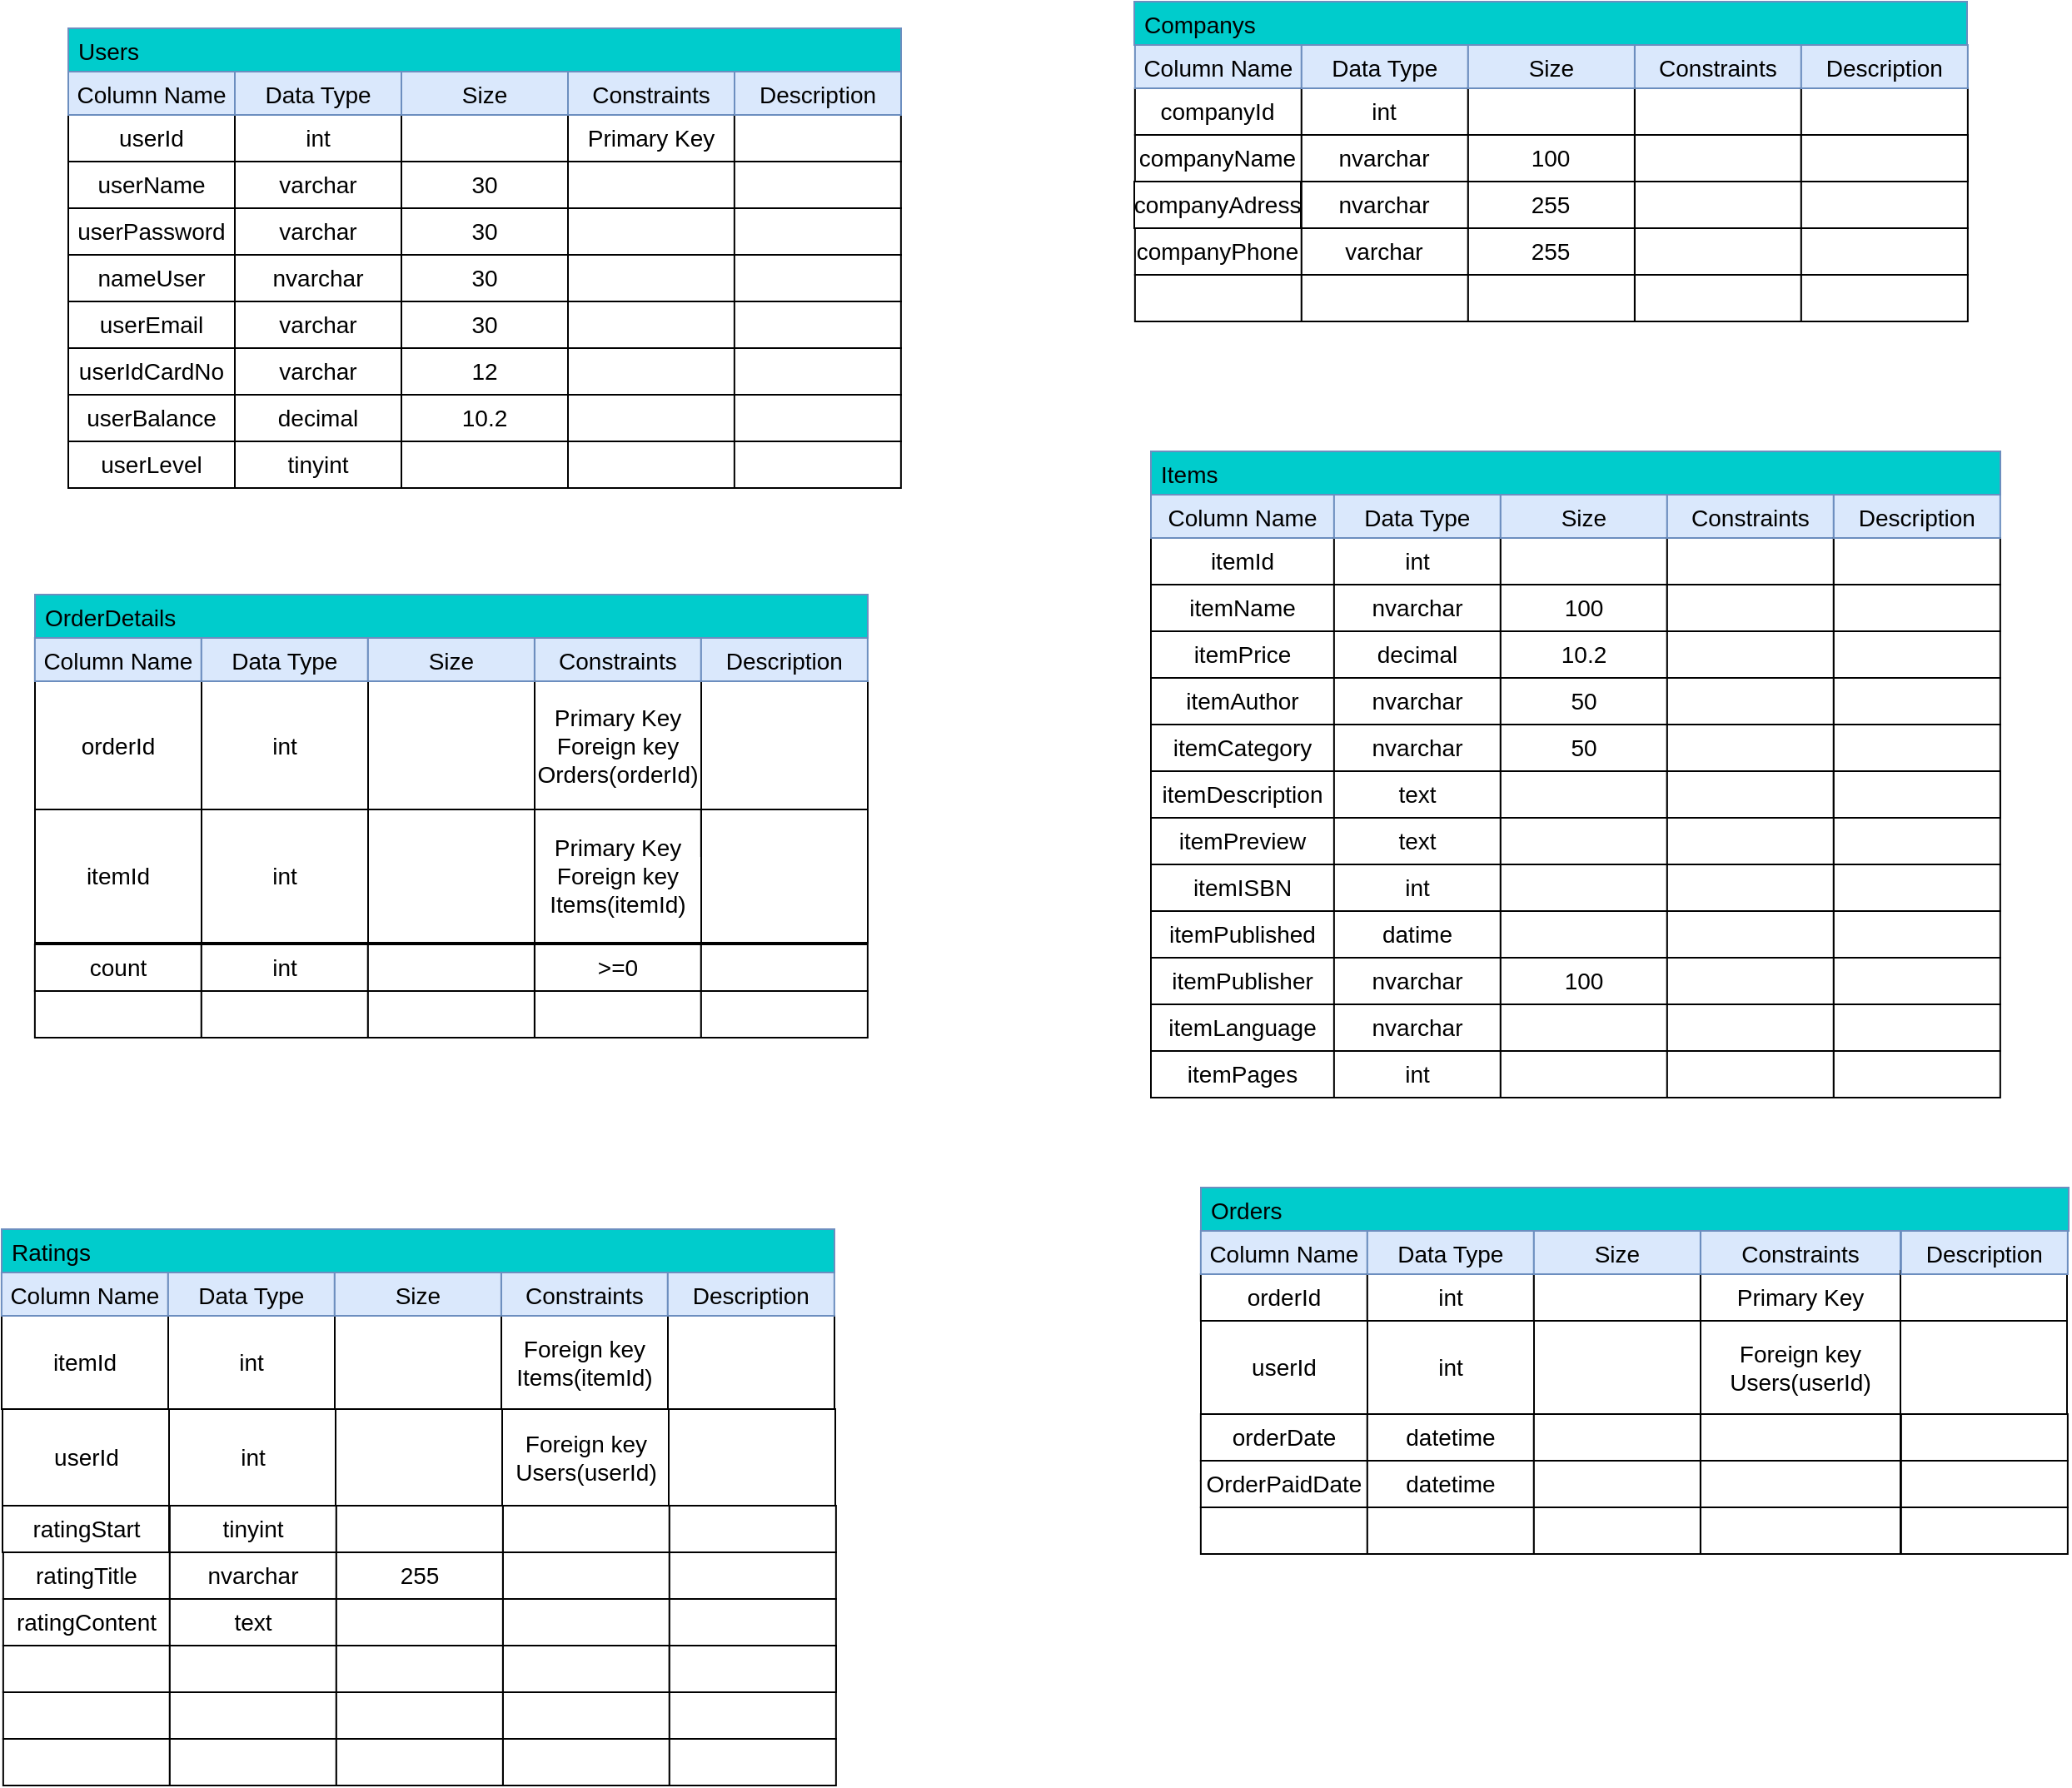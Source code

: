 <mxfile version="10.6.6" type="device"><diagram id="tfRn2CRihNv9aZxyCOhH" name="Page-1"><mxGraphModel dx="988" dy="474" grid="1" gridSize="10" guides="1" tooltips="1" connect="1" arrows="1" fold="1" page="1" pageScale="1" pageWidth="827" pageHeight="1169" math="0" shadow="0"><root><mxCell id="0"/><mxCell id="1" parent="0"/><mxCell id="0ZjqVijhGRy4hK2wBgSN-1" value="Users" style="text;align=left;verticalAlign=middle;spacingLeft=4;spacingRight=4;strokeColor=#6c8ebf;fillColor=#00CCCC;rotatable=0;points=[[0,0.5],[1,0.5]];portConstraint=eastwest;fontSize=14;" parent="1" vertex="1"><mxGeometry x="80" y="110" width="500" height="26" as="geometry"/></mxCell><mxCell id="0ZjqVijhGRy4hK2wBgSN-2" value="&lt;span&gt;userId&lt;/span&gt;" style="strokeWidth=1;whiteSpace=wrap;html=1;align=center;fontSize=14;" parent="1" vertex="1"><mxGeometry x="80" y="162" width="100" height="28" as="geometry"/></mxCell><mxCell id="0ZjqVijhGRy4hK2wBgSN-3" value="Column Name" style="text;align=center;verticalAlign=middle;spacingLeft=4;spacingRight=4;strokeColor=#6c8ebf;fillColor=#dae8fc;rotatable=0;points=[[0,0.5],[1,0.5]];portConstraint=eastwest;fontSize=14;" parent="1" vertex="1"><mxGeometry x="80" y="136" width="100" height="26" as="geometry"/></mxCell><mxCell id="0ZjqVijhGRy4hK2wBgSN-5" value="int" style="strokeWidth=1;whiteSpace=wrap;html=1;align=center;fontSize=14;" parent="1" vertex="1"><mxGeometry x="180" y="162" width="100" height="28" as="geometry"/></mxCell><mxCell id="0ZjqVijhGRy4hK2wBgSN-6" value="Data Type" style="text;align=center;verticalAlign=middle;spacingLeft=4;spacingRight=4;strokeColor=#6c8ebf;fillColor=#dae8fc;rotatable=0;points=[[0,0.5],[1,0.5]];portConstraint=eastwest;fontSize=14;" parent="1" vertex="1"><mxGeometry x="180" y="136" width="100" height="26" as="geometry"/></mxCell><mxCell id="0ZjqVijhGRy4hK2wBgSN-7" value="" style="strokeWidth=1;whiteSpace=wrap;html=1;align=center;fontSize=14;" parent="1" vertex="1"><mxGeometry x="280" y="162" width="100" height="28" as="geometry"/></mxCell><mxCell id="0ZjqVijhGRy4hK2wBgSN-8" value="Size" style="text;align=center;verticalAlign=middle;spacingLeft=4;spacingRight=4;strokeColor=#6c8ebf;fillColor=#dae8fc;rotatable=0;points=[[0,0.5],[1,0.5]];portConstraint=eastwest;fontSize=14;" parent="1" vertex="1"><mxGeometry x="280" y="136" width="100" height="26" as="geometry"/></mxCell><mxCell id="0ZjqVijhGRy4hK2wBgSN-9" value="&lt;span&gt;Primary Key&lt;/span&gt;" style="strokeWidth=1;whiteSpace=wrap;html=1;align=center;fontSize=14;" parent="1" vertex="1"><mxGeometry x="380" y="162" width="100" height="28" as="geometry"/></mxCell><mxCell id="0ZjqVijhGRy4hK2wBgSN-10" value="Constraints" style="text;align=center;verticalAlign=middle;spacingLeft=4;spacingRight=4;strokeColor=#6c8ebf;fillColor=#dae8fc;rotatable=0;points=[[0,0.5],[1,0.5]];portConstraint=eastwest;fontSize=14;" parent="1" vertex="1"><mxGeometry x="380" y="136" width="100" height="26" as="geometry"/></mxCell><mxCell id="0ZjqVijhGRy4hK2wBgSN-51" value="&lt;span&gt;userName&lt;/span&gt;" style="strokeWidth=1;whiteSpace=wrap;html=1;align=center;fontSize=14;" parent="1" vertex="1"><mxGeometry x="80" y="190" width="100" height="28" as="geometry"/></mxCell><mxCell id="0ZjqVijhGRy4hK2wBgSN-52" value="varchar" style="strokeWidth=1;whiteSpace=wrap;html=1;align=center;fontSize=14;" parent="1" vertex="1"><mxGeometry x="180" y="190" width="100" height="28" as="geometry"/></mxCell><mxCell id="0ZjqVijhGRy4hK2wBgSN-53" value="30" style="strokeWidth=1;whiteSpace=wrap;html=1;align=center;fontSize=14;" parent="1" vertex="1"><mxGeometry x="280" y="190" width="100" height="28" as="geometry"/></mxCell><mxCell id="0ZjqVijhGRy4hK2wBgSN-54" value="" style="strokeWidth=1;whiteSpace=wrap;html=1;align=center;fontSize=14;" parent="1" vertex="1"><mxGeometry x="380" y="190" width="100" height="28" as="geometry"/></mxCell><mxCell id="0ZjqVijhGRy4hK2wBgSN-55" value="&lt;span&gt;userPassword&lt;/span&gt;" style="strokeWidth=1;whiteSpace=wrap;html=1;align=center;fontSize=14;" parent="1" vertex="1"><mxGeometry x="80" y="218" width="100" height="28" as="geometry"/></mxCell><mxCell id="0ZjqVijhGRy4hK2wBgSN-56" value="&lt;span&gt;varchar&lt;/span&gt;" style="strokeWidth=1;whiteSpace=wrap;html=1;align=center;fontSize=14;" parent="1" vertex="1"><mxGeometry x="180" y="218" width="100" height="28" as="geometry"/></mxCell><mxCell id="0ZjqVijhGRy4hK2wBgSN-57" value="30" style="strokeWidth=1;whiteSpace=wrap;html=1;align=center;fontSize=14;" parent="1" vertex="1"><mxGeometry x="280" y="218" width="100" height="28" as="geometry"/></mxCell><mxCell id="0ZjqVijhGRy4hK2wBgSN-58" value="" style="strokeWidth=1;whiteSpace=wrap;html=1;align=center;fontSize=14;" parent="1" vertex="1"><mxGeometry x="380" y="218" width="100" height="28" as="geometry"/></mxCell><mxCell id="0ZjqVijhGRy4hK2wBgSN-59" value="&lt;span&gt;nameUser&lt;/span&gt;" style="strokeWidth=1;whiteSpace=wrap;html=1;align=center;fontSize=14;" parent="1" vertex="1"><mxGeometry x="80" y="246" width="100" height="28" as="geometry"/></mxCell><mxCell id="0ZjqVijhGRy4hK2wBgSN-60" value="&lt;span&gt;nvarchar&lt;/span&gt;" style="strokeWidth=1;whiteSpace=wrap;html=1;align=center;fontSize=14;" parent="1" vertex="1"><mxGeometry x="180" y="246" width="100" height="28" as="geometry"/></mxCell><mxCell id="0ZjqVijhGRy4hK2wBgSN-61" value="30" style="strokeWidth=1;whiteSpace=wrap;html=1;align=center;fontSize=14;" parent="1" vertex="1"><mxGeometry x="280" y="246" width="100" height="28" as="geometry"/></mxCell><mxCell id="0ZjqVijhGRy4hK2wBgSN-62" value="" style="strokeWidth=1;whiteSpace=wrap;html=1;align=center;fontSize=14;" parent="1" vertex="1"><mxGeometry x="380" y="246" width="100" height="28" as="geometry"/></mxCell><mxCell id="0ZjqVijhGRy4hK2wBgSN-63" value="" style="strokeWidth=1;whiteSpace=wrap;html=1;align=center;fontSize=14;" parent="1" vertex="1"><mxGeometry x="380" y="190" width="100" height="28" as="geometry"/></mxCell><mxCell id="0ZjqVijhGRy4hK2wBgSN-64" value="&lt;span&gt;userEmail&lt;/span&gt;" style="strokeWidth=1;whiteSpace=wrap;html=1;align=center;fontSize=14;" parent="1" vertex="1"><mxGeometry x="80" y="274" width="100" height="28" as="geometry"/></mxCell><mxCell id="0ZjqVijhGRy4hK2wBgSN-65" value="&lt;span&gt;varchar&lt;/span&gt;" style="strokeWidth=1;whiteSpace=wrap;html=1;align=center;fontSize=14;" parent="1" vertex="1"><mxGeometry x="180" y="274" width="100" height="28" as="geometry"/></mxCell><mxCell id="0ZjqVijhGRy4hK2wBgSN-66" value="30" style="strokeWidth=1;whiteSpace=wrap;html=1;align=center;fontSize=14;" parent="1" vertex="1"><mxGeometry x="280" y="274" width="100" height="28" as="geometry"/></mxCell><mxCell id="0ZjqVijhGRy4hK2wBgSN-67" value="" style="strokeWidth=1;whiteSpace=wrap;html=1;align=center;fontSize=14;" parent="1" vertex="1"><mxGeometry x="380" y="274" width="100" height="28" as="geometry"/></mxCell><mxCell id="0ZjqVijhGRy4hK2wBgSN-68" value="&lt;span&gt;userIdCardNo&lt;/span&gt;" style="strokeWidth=1;whiteSpace=wrap;html=1;align=center;fontSize=14;" parent="1" vertex="1"><mxGeometry x="80" y="302" width="100" height="28" as="geometry"/></mxCell><mxCell id="0ZjqVijhGRy4hK2wBgSN-69" value="varchar" style="strokeWidth=1;whiteSpace=wrap;html=1;align=center;fontSize=14;" parent="1" vertex="1"><mxGeometry x="180" y="302" width="100" height="28" as="geometry"/></mxCell><mxCell id="0ZjqVijhGRy4hK2wBgSN-70" value="12" style="strokeWidth=1;whiteSpace=wrap;html=1;align=center;fontSize=14;" parent="1" vertex="1"><mxGeometry x="280" y="302" width="100" height="28" as="geometry"/></mxCell><mxCell id="0ZjqVijhGRy4hK2wBgSN-71" value="" style="strokeWidth=1;whiteSpace=wrap;html=1;align=center;fontSize=14;" parent="1" vertex="1"><mxGeometry x="380" y="302" width="100" height="28" as="geometry"/></mxCell><mxCell id="0ZjqVijhGRy4hK2wBgSN-72" value="&lt;span&gt;userBalance&lt;/span&gt;" style="strokeWidth=1;whiteSpace=wrap;html=1;align=center;fontSize=14;" parent="1" vertex="1"><mxGeometry x="80" y="330" width="100" height="28" as="geometry"/></mxCell><mxCell id="0ZjqVijhGRy4hK2wBgSN-73" value="decimal" style="strokeWidth=1;whiteSpace=wrap;html=1;align=center;fontSize=14;" parent="1" vertex="1"><mxGeometry x="180" y="330" width="100" height="28" as="geometry"/></mxCell><mxCell id="0ZjqVijhGRy4hK2wBgSN-74" value="10.2" style="strokeWidth=1;whiteSpace=wrap;html=1;align=center;fontSize=14;" parent="1" vertex="1"><mxGeometry x="280" y="330" width="100" height="28" as="geometry"/></mxCell><mxCell id="0ZjqVijhGRy4hK2wBgSN-75" value="" style="strokeWidth=1;whiteSpace=wrap;html=1;align=center;fontSize=14;" parent="1" vertex="1"><mxGeometry x="380" y="330" width="100" height="28" as="geometry"/></mxCell><mxCell id="0ZjqVijhGRy4hK2wBgSN-76" value="&lt;span&gt;userLevel&lt;/span&gt;" style="strokeWidth=1;whiteSpace=wrap;html=1;align=center;fontSize=14;" parent="1" vertex="1"><mxGeometry x="80" y="358" width="100" height="28" as="geometry"/></mxCell><mxCell id="0ZjqVijhGRy4hK2wBgSN-77" value="tinyint" style="strokeWidth=1;whiteSpace=wrap;html=1;align=center;fontSize=14;" parent="1" vertex="1"><mxGeometry x="180" y="358" width="100" height="28" as="geometry"/></mxCell><mxCell id="0ZjqVijhGRy4hK2wBgSN-78" value="" style="strokeWidth=1;whiteSpace=wrap;html=1;align=center;fontSize=14;" parent="1" vertex="1"><mxGeometry x="280" y="358" width="100" height="28" as="geometry"/></mxCell><mxCell id="0ZjqVijhGRy4hK2wBgSN-79" value="" style="strokeWidth=1;whiteSpace=wrap;html=1;align=center;fontSize=14;" parent="1" vertex="1"><mxGeometry x="380" y="358" width="100" height="28" as="geometry"/></mxCell><mxCell id="0ZjqVijhGRy4hK2wBgSN-80" value="" style="strokeWidth=1;whiteSpace=wrap;html=1;align=center;fontSize=14;" parent="1" vertex="1"><mxGeometry x="380" y="302" width="100" height="28" as="geometry"/></mxCell><mxCell id="0ZjqVijhGRy4hK2wBgSN-121" value="Orders" style="text;align=left;verticalAlign=middle;spacingLeft=4;spacingRight=4;strokeColor=#6c8ebf;fillColor=#00CCCC;rotatable=0;points=[[0,0.5],[1,0.5]];portConstraint=eastwest;fontSize=14;" parent="1" vertex="1"><mxGeometry x="760" y="806" width="521" height="26" as="geometry"/></mxCell><mxCell id="0ZjqVijhGRy4hK2wBgSN-122" value="&lt;span&gt;orderId&lt;/span&gt;" style="strokeWidth=1;whiteSpace=wrap;html=1;align=center;fontSize=14;" parent="1" vertex="1"><mxGeometry x="759.929" y="858" width="100" height="28" as="geometry"/></mxCell><mxCell id="0ZjqVijhGRy4hK2wBgSN-123" value="Column Name" style="text;align=center;verticalAlign=middle;spacingLeft=4;spacingRight=4;strokeColor=#6c8ebf;fillColor=#dae8fc;rotatable=0;points=[[0,0.5],[1,0.5]];portConstraint=eastwest;fontSize=14;" parent="1" vertex="1"><mxGeometry x="759.929" y="832" width="100" height="26" as="geometry"/></mxCell><mxCell id="0ZjqVijhGRy4hK2wBgSN-124" value="int" style="strokeWidth=1;whiteSpace=wrap;html=1;align=center;fontSize=14;" parent="1" vertex="1"><mxGeometry x="859.929" y="858" width="100" height="28" as="geometry"/></mxCell><mxCell id="0ZjqVijhGRy4hK2wBgSN-125" value="Data Type" style="text;align=center;verticalAlign=middle;spacingLeft=4;spacingRight=4;strokeColor=#6c8ebf;fillColor=#dae8fc;rotatable=0;points=[[0,0.5],[1,0.5]];portConstraint=eastwest;fontSize=14;" parent="1" vertex="1"><mxGeometry x="859.929" y="832" width="100" height="26" as="geometry"/></mxCell><mxCell id="0ZjqVijhGRy4hK2wBgSN-126" value="Primary Key" style="strokeWidth=1;whiteSpace=wrap;html=1;align=center;fontSize=14;" parent="1" vertex="1"><mxGeometry x="1060" y="858" width="120" height="28" as="geometry"/></mxCell><mxCell id="0ZjqVijhGRy4hK2wBgSN-127" value="Constraints" style="text;align=center;verticalAlign=middle;spacingLeft=4;spacingRight=4;strokeColor=#6c8ebf;fillColor=#dae8fc;rotatable=0;points=[[0,0.5],[1,0.5]];portConstraint=eastwest;fontSize=14;" parent="1" vertex="1"><mxGeometry x="1060" y="832" width="120" height="26" as="geometry"/></mxCell><mxCell id="0ZjqVijhGRy4hK2wBgSN-128" value="" style="strokeWidth=1;whiteSpace=wrap;html=1;align=center;fontSize=14;" parent="1" vertex="1"><mxGeometry x="1180" y="856" width="100" height="32" as="geometry"/></mxCell><mxCell id="0ZjqVijhGRy4hK2wBgSN-129" value="Description" style="text;align=center;verticalAlign=middle;spacingLeft=4;spacingRight=4;strokeColor=#6c8ebf;fillColor=#dae8fc;rotatable=0;points=[[0,0.5],[1,0.5]];portConstraint=eastwest;fontSize=14;" parent="1" vertex="1"><mxGeometry x="1180.429" y="832" width="100" height="26" as="geometry"/></mxCell><mxCell id="0ZjqVijhGRy4hK2wBgSN-130" value="&lt;span&gt;userId&lt;/span&gt;" style="strokeWidth=1;whiteSpace=wrap;html=1;align=center;fontSize=14;" parent="1" vertex="1"><mxGeometry x="760" y="886" width="100" height="56" as="geometry"/></mxCell><mxCell id="0ZjqVijhGRy4hK2wBgSN-131" value="&lt;span&gt;int&lt;/span&gt;" style="strokeWidth=1;whiteSpace=wrap;html=1;align=center;fontSize=14;" parent="1" vertex="1"><mxGeometry x="860" y="886" width="100" height="56" as="geometry"/></mxCell><mxCell id="0ZjqVijhGRy4hK2wBgSN-132" value="&lt;span&gt;Foreign key&lt;br&gt;&lt;/span&gt;&lt;span&gt;Users&lt;/span&gt;&lt;span&gt;(&lt;/span&gt;userId&lt;span&gt;)&lt;/span&gt;" style="strokeWidth=1;whiteSpace=wrap;html=1;align=center;fontSize=14;" parent="1" vertex="1"><mxGeometry x="1060" y="886" width="120" height="56" as="geometry"/></mxCell><mxCell id="0ZjqVijhGRy4hK2wBgSN-134" value="&lt;span&gt;orderDate&lt;/span&gt;" style="strokeWidth=1;whiteSpace=wrap;html=1;align=center;fontSize=14;" parent="1" vertex="1"><mxGeometry x="759.929" y="942" width="100" height="28" as="geometry"/></mxCell><mxCell id="0ZjqVijhGRy4hK2wBgSN-135" value="datetime" style="strokeWidth=1;whiteSpace=wrap;html=1;align=center;fontSize=14;" parent="1" vertex="1"><mxGeometry x="859.929" y="942" width="100" height="28" as="geometry"/></mxCell><mxCell id="0ZjqVijhGRy4hK2wBgSN-136" value="" style="strokeWidth=1;whiteSpace=wrap;html=1;align=center;fontSize=14;" parent="1" vertex="1"><mxGeometry x="1060" y="942" width="120" height="28" as="geometry"/></mxCell><mxCell id="0ZjqVijhGRy4hK2wBgSN-137" value="" style="strokeWidth=1;whiteSpace=wrap;html=1;align=center;fontSize=14;" parent="1" vertex="1"><mxGeometry x="1180.429" y="942" width="100" height="28" as="geometry"/></mxCell><mxCell id="0ZjqVijhGRy4hK2wBgSN-138" value="&lt;span&gt;OrderPaidDate&lt;/span&gt;" style="strokeWidth=1;whiteSpace=wrap;html=1;align=center;fontSize=14;" parent="1" vertex="1"><mxGeometry x="759.929" y="970" width="100" height="28" as="geometry"/></mxCell><mxCell id="0ZjqVijhGRy4hK2wBgSN-139" value="&lt;span&gt;datetime&lt;/span&gt;" style="strokeWidth=1;whiteSpace=wrap;html=1;align=center;fontSize=14;" parent="1" vertex="1"><mxGeometry x="859.929" y="970" width="100" height="28" as="geometry"/></mxCell><mxCell id="0ZjqVijhGRy4hK2wBgSN-140" value="" style="strokeWidth=1;whiteSpace=wrap;html=1;align=center;fontSize=14;" parent="1" vertex="1"><mxGeometry x="1060" y="970" width="120" height="28" as="geometry"/></mxCell><mxCell id="0ZjqVijhGRy4hK2wBgSN-141" value="" style="strokeWidth=1;whiteSpace=wrap;html=1;align=center;fontSize=14;" parent="1" vertex="1"><mxGeometry x="1180.429" y="970" width="100" height="28" as="geometry"/></mxCell><mxCell id="0ZjqVijhGRy4hK2wBgSN-142" value="" style="strokeWidth=1;whiteSpace=wrap;html=1;align=center;fontSize=14;" parent="1" vertex="1"><mxGeometry x="1180" y="886" width="100" height="56" as="geometry"/></mxCell><mxCell id="0ZjqVijhGRy4hK2wBgSN-143" value="" style="strokeWidth=1;whiteSpace=wrap;html=1;align=center;fontSize=14;" parent="1" vertex="1"><mxGeometry x="759.929" y="998" width="100" height="28" as="geometry"/></mxCell><mxCell id="0ZjqVijhGRy4hK2wBgSN-144" value="" style="strokeWidth=1;whiteSpace=wrap;html=1;align=center;fontSize=14;" parent="1" vertex="1"><mxGeometry x="859.929" y="998" width="100" height="28" as="geometry"/></mxCell><mxCell id="0ZjqVijhGRy4hK2wBgSN-145" value="" style="strokeWidth=1;whiteSpace=wrap;html=1;align=center;fontSize=14;" parent="1" vertex="1"><mxGeometry x="1060" y="998" width="120" height="28" as="geometry"/></mxCell><mxCell id="0ZjqVijhGRy4hK2wBgSN-146" value="" style="strokeWidth=1;whiteSpace=wrap;html=1;align=center;fontSize=14;" parent="1" vertex="1"><mxGeometry x="1180.429" y="998" width="100" height="28" as="geometry"/></mxCell><mxCell id="0ZjqVijhGRy4hK2wBgSN-160" value="OrderDetails" style="text;align=left;verticalAlign=middle;spacingLeft=4;spacingRight=4;strokeColor=#6c8ebf;fillColor=#00CCCC;rotatable=0;points=[[0,0.5],[1,0.5]];portConstraint=eastwest;fontSize=14;" parent="1" vertex="1"><mxGeometry x="60" y="450" width="500" height="26" as="geometry"/></mxCell><mxCell id="0ZjqVijhGRy4hK2wBgSN-161" value="orderId&lt;br&gt;" style="strokeWidth=1;whiteSpace=wrap;html=1;align=center;fontSize=14;" parent="1" vertex="1"><mxGeometry x="60" y="502" width="100" height="78" as="geometry"/></mxCell><mxCell id="0ZjqVijhGRy4hK2wBgSN-162" value="Column Name" style="text;align=center;verticalAlign=middle;spacingLeft=4;spacingRight=4;strokeColor=#6c8ebf;fillColor=#dae8fc;rotatable=0;points=[[0,0.5],[1,0.5]];portConstraint=eastwest;fontSize=14;" parent="1" vertex="1"><mxGeometry x="59.929" y="476" width="100" height="26" as="geometry"/></mxCell><mxCell id="0ZjqVijhGRy4hK2wBgSN-163" value="int" style="strokeWidth=1;whiteSpace=wrap;html=1;align=center;fontSize=14;" parent="1" vertex="1"><mxGeometry x="160" y="502" width="100" height="78" as="geometry"/></mxCell><mxCell id="0ZjqVijhGRy4hK2wBgSN-164" value="Data Type" style="text;align=center;verticalAlign=middle;spacingLeft=4;spacingRight=4;strokeColor=#6c8ebf;fillColor=#dae8fc;rotatable=0;points=[[0,0.5],[1,0.5]];portConstraint=eastwest;fontSize=14;" parent="1" vertex="1"><mxGeometry x="159.929" y="476" width="100" height="26" as="geometry"/></mxCell><mxCell id="0ZjqVijhGRy4hK2wBgSN-165" value="&lt;span&gt;Primary Key&lt;br&gt;Foreign key&lt;br&gt;&lt;/span&gt;&lt;span&gt;Orders&lt;/span&gt;&lt;span&gt;(&lt;/span&gt;orderId&lt;span&gt;)&lt;/span&gt;" style="strokeWidth=1;whiteSpace=wrap;html=1;align=center;fontSize=14;" parent="1" vertex="1"><mxGeometry x="360" y="502" width="100" height="78" as="geometry"/></mxCell><mxCell id="0ZjqVijhGRy4hK2wBgSN-166" value="Constraints" style="text;align=center;verticalAlign=middle;spacingLeft=4;spacingRight=4;strokeColor=#6c8ebf;fillColor=#dae8fc;rotatable=0;points=[[0,0.5],[1,0.5]];portConstraint=eastwest;fontSize=14;" parent="1" vertex="1"><mxGeometry x="359.929" y="476" width="100" height="26" as="geometry"/></mxCell><mxCell id="0ZjqVijhGRy4hK2wBgSN-167" value="" style="strokeWidth=1;whiteSpace=wrap;html=1;align=center;fontSize=14;" parent="1" vertex="1"><mxGeometry x="460" y="502" width="100" height="78" as="geometry"/></mxCell><mxCell id="0ZjqVijhGRy4hK2wBgSN-168" value="Description" style="text;align=center;verticalAlign=middle;spacingLeft=4;spacingRight=4;strokeColor=#6c8ebf;fillColor=#dae8fc;rotatable=0;points=[[0,0.5],[1,0.5]];portConstraint=eastwest;fontSize=14;" parent="1" vertex="1"><mxGeometry x="459.929" y="476" width="100" height="26" as="geometry"/></mxCell><mxCell id="0ZjqVijhGRy4hK2wBgSN-169" value="&lt;span&gt;itemId&lt;/span&gt;&lt;br&gt;" style="strokeWidth=1;whiteSpace=wrap;html=1;align=center;fontSize=14;" parent="1" vertex="1"><mxGeometry x="60" y="579" width="100" height="80" as="geometry"/></mxCell><mxCell id="0ZjqVijhGRy4hK2wBgSN-170" value="&lt;span&gt;int&lt;/span&gt;" style="strokeWidth=1;whiteSpace=wrap;html=1;align=center;fontSize=14;" parent="1" vertex="1"><mxGeometry x="160" y="579" width="100" height="80" as="geometry"/></mxCell><mxCell id="0ZjqVijhGRy4hK2wBgSN-171" value="Primary Key&lt;span&gt;&lt;br&gt;Foreign key&lt;br&gt;&lt;/span&gt;&lt;span&gt;Items&lt;/span&gt;&lt;span&gt;(&lt;/span&gt;itemId&lt;span&gt;)&lt;/span&gt;" style="strokeWidth=1;whiteSpace=wrap;html=1;align=center;fontSize=14;" parent="1" vertex="1"><mxGeometry x="360" y="579" width="100" height="80" as="geometry"/></mxCell><mxCell id="0ZjqVijhGRy4hK2wBgSN-172" value="" style="strokeWidth=1;whiteSpace=wrap;html=1;align=center;fontSize=14;" parent="1" vertex="1"><mxGeometry x="459.929" y="579" width="100" height="28" as="geometry"/></mxCell><mxCell id="0ZjqVijhGRy4hK2wBgSN-173" value="&lt;span&gt;count&lt;/span&gt;" style="strokeWidth=1;whiteSpace=wrap;html=1;align=center;fontSize=14;" parent="1" vertex="1"><mxGeometry x="59.929" y="660" width="100" height="28" as="geometry"/></mxCell><mxCell id="0ZjqVijhGRy4hK2wBgSN-174" value="int" style="strokeWidth=1;whiteSpace=wrap;html=1;align=center;fontSize=14;" parent="1" vertex="1"><mxGeometry x="159.929" y="660" width="100" height="28" as="geometry"/></mxCell><mxCell id="0ZjqVijhGRy4hK2wBgSN-175" value="&lt;span&gt;&amp;gt;=0&lt;/span&gt;" style="strokeWidth=1;whiteSpace=wrap;html=1;align=center;fontSize=14;" parent="1" vertex="1"><mxGeometry x="359.929" y="660" width="100" height="28" as="geometry"/></mxCell><mxCell id="0ZjqVijhGRy4hK2wBgSN-176" value="" style="strokeWidth=1;whiteSpace=wrap;html=1;align=center;fontSize=14;" parent="1" vertex="1"><mxGeometry x="459.929" y="660" width="100" height="28" as="geometry"/></mxCell><mxCell id="0ZjqVijhGRy4hK2wBgSN-177" value="" style="strokeWidth=1;whiteSpace=wrap;html=1;align=center;fontSize=14;" parent="1" vertex="1"><mxGeometry x="59.929" y="688" width="100" height="28" as="geometry"/></mxCell><mxCell id="0ZjqVijhGRy4hK2wBgSN-178" value="" style="strokeWidth=1;whiteSpace=wrap;html=1;align=center;fontSize=14;" parent="1" vertex="1"><mxGeometry x="159.929" y="688" width="100" height="28" as="geometry"/></mxCell><mxCell id="0ZjqVijhGRy4hK2wBgSN-179" value="" style="strokeWidth=1;whiteSpace=wrap;html=1;align=center;fontSize=14;" parent="1" vertex="1"><mxGeometry x="359.929" y="688" width="100" height="28" as="geometry"/></mxCell><mxCell id="0ZjqVijhGRy4hK2wBgSN-180" value="" style="strokeWidth=1;whiteSpace=wrap;html=1;align=center;fontSize=14;" parent="1" vertex="1"><mxGeometry x="459.929" y="688" width="100" height="28" as="geometry"/></mxCell><mxCell id="0ZjqVijhGRy4hK2wBgSN-181" value="" style="strokeWidth=1;whiteSpace=wrap;html=1;align=center;fontSize=14;" parent="1" vertex="1"><mxGeometry x="460" y="579" width="100" height="80" as="geometry"/></mxCell><mxCell id="0ZjqVijhGRy4hK2wBgSN-199" value="Items" style="text;align=left;verticalAlign=middle;spacingLeft=4;spacingRight=4;strokeColor=#6c8ebf;fillColor=#00CCCC;rotatable=0;points=[[0,0.5],[1,0.5]];portConstraint=eastwest;fontSize=14;" parent="1" vertex="1"><mxGeometry x="730" y="364" width="510" height="26" as="geometry"/></mxCell><mxCell id="0ZjqVijhGRy4hK2wBgSN-200" value="&lt;span&gt;itemId&lt;/span&gt;" style="strokeWidth=1;whiteSpace=wrap;html=1;align=center;fontSize=14;" parent="1" vertex="1"><mxGeometry x="730" y="416" width="110" height="28" as="geometry"/></mxCell><mxCell id="0ZjqVijhGRy4hK2wBgSN-201" value="Column Name" style="text;align=center;verticalAlign=middle;spacingLeft=4;spacingRight=4;strokeColor=#6c8ebf;fillColor=#dae8fc;rotatable=0;points=[[0,0.5],[1,0.5]];portConstraint=eastwest;fontSize=14;" parent="1" vertex="1"><mxGeometry x="730" y="390" width="110" height="26" as="geometry"/></mxCell><mxCell id="0ZjqVijhGRy4hK2wBgSN-202" value="int" style="strokeWidth=1;whiteSpace=wrap;html=1;align=center;fontSize=14;" parent="1" vertex="1"><mxGeometry x="839.929" y="416" width="100" height="28" as="geometry"/></mxCell><mxCell id="0ZjqVijhGRy4hK2wBgSN-203" value="Data Type" style="text;align=center;verticalAlign=middle;spacingLeft=4;spacingRight=4;strokeColor=#6c8ebf;fillColor=#dae8fc;rotatable=0;points=[[0,0.5],[1,0.5]];portConstraint=eastwest;fontSize=14;" parent="1" vertex="1"><mxGeometry x="839.929" y="390" width="100" height="26" as="geometry"/></mxCell><mxCell id="0ZjqVijhGRy4hK2wBgSN-204" value="" style="strokeWidth=1;whiteSpace=wrap;html=1;align=center;fontSize=14;" parent="1" vertex="1"><mxGeometry x="939.929" y="416" width="100" height="28" as="geometry"/></mxCell><mxCell id="0ZjqVijhGRy4hK2wBgSN-205" value="Size" style="text;align=center;verticalAlign=middle;spacingLeft=4;spacingRight=4;strokeColor=#6c8ebf;fillColor=#dae8fc;rotatable=0;points=[[0,0.5],[1,0.5]];portConstraint=eastwest;fontSize=14;" parent="1" vertex="1"><mxGeometry x="939.929" y="390" width="100" height="26" as="geometry"/></mxCell><mxCell id="0ZjqVijhGRy4hK2wBgSN-206" value="" style="strokeWidth=1;whiteSpace=wrap;html=1;align=center;fontSize=14;" parent="1" vertex="1"><mxGeometry x="1039.929" y="416" width="100" height="28" as="geometry"/></mxCell><mxCell id="0ZjqVijhGRy4hK2wBgSN-207" value="Constraints" style="text;align=center;verticalAlign=middle;spacingLeft=4;spacingRight=4;strokeColor=#6c8ebf;fillColor=#dae8fc;rotatable=0;points=[[0,0.5],[1,0.5]];portConstraint=eastwest;fontSize=14;" parent="1" vertex="1"><mxGeometry x="1039.929" y="390" width="100" height="26" as="geometry"/></mxCell><mxCell id="0ZjqVijhGRy4hK2wBgSN-208" value="&lt;span&gt;itemName&lt;/span&gt;" style="strokeWidth=1;whiteSpace=wrap;html=1;align=center;fontSize=14;" parent="1" vertex="1"><mxGeometry x="730" y="444" width="110" height="28" as="geometry"/></mxCell><mxCell id="0ZjqVijhGRy4hK2wBgSN-209" value="nvarchar" style="strokeWidth=1;whiteSpace=wrap;html=1;align=center;fontSize=14;" parent="1" vertex="1"><mxGeometry x="839.929" y="444" width="100" height="28" as="geometry"/></mxCell><mxCell id="0ZjqVijhGRy4hK2wBgSN-210" value="100" style="strokeWidth=1;whiteSpace=wrap;html=1;align=center;fontSize=14;" parent="1" vertex="1"><mxGeometry x="939.929" y="444" width="100" height="28" as="geometry"/></mxCell><mxCell id="0ZjqVijhGRy4hK2wBgSN-211" value="" style="strokeWidth=1;whiteSpace=wrap;html=1;align=center;fontSize=14;" parent="1" vertex="1"><mxGeometry x="1039.929" y="444" width="100" height="28" as="geometry"/></mxCell><mxCell id="0ZjqVijhGRy4hK2wBgSN-212" value="&lt;span&gt;itemPrice&lt;/span&gt;" style="strokeWidth=1;whiteSpace=wrap;html=1;align=center;fontSize=14;" parent="1" vertex="1"><mxGeometry x="730" y="472" width="110" height="28" as="geometry"/></mxCell><mxCell id="0ZjqVijhGRy4hK2wBgSN-213" value="decimal" style="strokeWidth=1;whiteSpace=wrap;html=1;align=center;fontSize=14;" parent="1" vertex="1"><mxGeometry x="839.929" y="472" width="100" height="28" as="geometry"/></mxCell><mxCell id="0ZjqVijhGRy4hK2wBgSN-214" value="10.2" style="strokeWidth=1;whiteSpace=wrap;html=1;align=center;fontSize=14;" parent="1" vertex="1"><mxGeometry x="939.929" y="472" width="100" height="28" as="geometry"/></mxCell><mxCell id="0ZjqVijhGRy4hK2wBgSN-215" value="" style="strokeWidth=1;whiteSpace=wrap;html=1;align=center;fontSize=14;" parent="1" vertex="1"><mxGeometry x="1039.929" y="472" width="100" height="28" as="geometry"/></mxCell><mxCell id="0ZjqVijhGRy4hK2wBgSN-216" value="&lt;span&gt;itemAuthor&lt;/span&gt;" style="strokeWidth=1;whiteSpace=wrap;html=1;align=center;fontSize=14;" parent="1" vertex="1"><mxGeometry x="730" y="500" width="110" height="28" as="geometry"/></mxCell><mxCell id="0ZjqVijhGRy4hK2wBgSN-217" value="&lt;span&gt;nvarchar&lt;/span&gt;" style="strokeWidth=1;whiteSpace=wrap;html=1;align=center;fontSize=14;" parent="1" vertex="1"><mxGeometry x="839.929" y="500" width="100" height="28" as="geometry"/></mxCell><mxCell id="0ZjqVijhGRy4hK2wBgSN-218" value="50" style="strokeWidth=1;whiteSpace=wrap;html=1;align=center;fontSize=14;" parent="1" vertex="1"><mxGeometry x="939.929" y="500" width="100" height="28" as="geometry"/></mxCell><mxCell id="0ZjqVijhGRy4hK2wBgSN-219" value="" style="strokeWidth=1;whiteSpace=wrap;html=1;align=center;fontSize=14;" parent="1" vertex="1"><mxGeometry x="1039.929" y="500" width="100" height="28" as="geometry"/></mxCell><mxCell id="0ZjqVijhGRy4hK2wBgSN-220" value="" style="strokeWidth=1;whiteSpace=wrap;html=1;align=center;fontSize=14;" parent="1" vertex="1"><mxGeometry x="1039.929" y="444" width="100" height="28" as="geometry"/></mxCell><mxCell id="0ZjqVijhGRy4hK2wBgSN-221" value="&lt;span&gt;itemCategory&lt;/span&gt;" style="strokeWidth=1;whiteSpace=wrap;html=1;align=center;fontSize=14;" parent="1" vertex="1"><mxGeometry x="730" y="528" width="110" height="28" as="geometry"/></mxCell><mxCell id="0ZjqVijhGRy4hK2wBgSN-222" value="&lt;span&gt;nvarchar&lt;/span&gt;" style="strokeWidth=1;whiteSpace=wrap;html=1;align=center;fontSize=14;" parent="1" vertex="1"><mxGeometry x="839.929" y="528" width="100" height="28" as="geometry"/></mxCell><mxCell id="0ZjqVijhGRy4hK2wBgSN-223" value="50" style="strokeWidth=1;whiteSpace=wrap;html=1;align=center;fontSize=14;" parent="1" vertex="1"><mxGeometry x="939.929" y="528" width="100" height="28" as="geometry"/></mxCell><mxCell id="0ZjqVijhGRy4hK2wBgSN-224" value="" style="strokeWidth=1;whiteSpace=wrap;html=1;align=center;fontSize=14;" parent="1" vertex="1"><mxGeometry x="1039.929" y="528" width="100" height="28" as="geometry"/></mxCell><mxCell id="0ZjqVijhGRy4hK2wBgSN-225" value="&lt;span&gt;itemDescription&lt;/span&gt;" style="strokeWidth=1;whiteSpace=wrap;html=1;align=center;fontSize=14;" parent="1" vertex="1"><mxGeometry x="730" y="556" width="110" height="28" as="geometry"/></mxCell><mxCell id="0ZjqVijhGRy4hK2wBgSN-226" value="text" style="strokeWidth=1;whiteSpace=wrap;html=1;align=center;fontSize=14;" parent="1" vertex="1"><mxGeometry x="839.929" y="556" width="100" height="28" as="geometry"/></mxCell><mxCell id="0ZjqVijhGRy4hK2wBgSN-227" value="" style="strokeWidth=1;whiteSpace=wrap;html=1;align=center;fontSize=14;" parent="1" vertex="1"><mxGeometry x="939.929" y="556" width="100" height="28" as="geometry"/></mxCell><mxCell id="0ZjqVijhGRy4hK2wBgSN-228" value="" style="strokeWidth=1;whiteSpace=wrap;html=1;align=center;fontSize=14;" parent="1" vertex="1"><mxGeometry x="1039.929" y="556" width="100" height="28" as="geometry"/></mxCell><mxCell id="0ZjqVijhGRy4hK2wBgSN-229" value="&lt;span&gt;itemPreview&lt;/span&gt;" style="strokeWidth=1;whiteSpace=wrap;html=1;align=center;fontSize=14;" parent="1" vertex="1"><mxGeometry x="730" y="584" width="110" height="28" as="geometry"/></mxCell><mxCell id="0ZjqVijhGRy4hK2wBgSN-230" value="&lt;span&gt;text&lt;/span&gt;" style="strokeWidth=1;whiteSpace=wrap;html=1;align=center;fontSize=14;" parent="1" vertex="1"><mxGeometry x="839.929" y="584" width="100" height="28" as="geometry"/></mxCell><mxCell id="0ZjqVijhGRy4hK2wBgSN-231" value="" style="strokeWidth=1;whiteSpace=wrap;html=1;align=center;fontSize=14;" parent="1" vertex="1"><mxGeometry x="939.929" y="584" width="100" height="28" as="geometry"/></mxCell><mxCell id="0ZjqVijhGRy4hK2wBgSN-232" value="" style="strokeWidth=1;whiteSpace=wrap;html=1;align=center;fontSize=14;" parent="1" vertex="1"><mxGeometry x="1039.929" y="584" width="100" height="28" as="geometry"/></mxCell><mxCell id="0ZjqVijhGRy4hK2wBgSN-233" value="&lt;span&gt;itemISBN&lt;/span&gt;" style="strokeWidth=1;whiteSpace=wrap;html=1;align=center;fontSize=14;" parent="1" vertex="1"><mxGeometry x="730" y="612" width="110" height="28" as="geometry"/></mxCell><mxCell id="0ZjqVijhGRy4hK2wBgSN-234" value="int" style="strokeWidth=1;whiteSpace=wrap;html=1;align=center;fontSize=14;" parent="1" vertex="1"><mxGeometry x="839.929" y="612" width="100" height="28" as="geometry"/></mxCell><mxCell id="0ZjqVijhGRy4hK2wBgSN-235" value="" style="strokeWidth=1;whiteSpace=wrap;html=1;align=center;fontSize=14;" parent="1" vertex="1"><mxGeometry x="939.929" y="612" width="100" height="28" as="geometry"/></mxCell><mxCell id="0ZjqVijhGRy4hK2wBgSN-236" value="" style="strokeWidth=1;whiteSpace=wrap;html=1;align=center;fontSize=14;" parent="1" vertex="1"><mxGeometry x="1039.929" y="612" width="100" height="28" as="geometry"/></mxCell><mxCell id="0ZjqVijhGRy4hK2wBgSN-237" value="" style="strokeWidth=1;whiteSpace=wrap;html=1;align=center;fontSize=14;" parent="1" vertex="1"><mxGeometry x="1039.929" y="556" width="100" height="28" as="geometry"/></mxCell><mxCell id="0ZjqVijhGRy4hK2wBgSN-238" value="Companys" style="text;align=left;verticalAlign=middle;spacingLeft=4;spacingRight=4;strokeColor=#6c8ebf;fillColor=#00CCCC;rotatable=0;points=[[0,0.5],[1,0.5]];portConstraint=eastwest;fontSize=14;" parent="1" vertex="1"><mxGeometry x="720" y="94" width="500" height="26" as="geometry"/></mxCell><mxCell id="0ZjqVijhGRy4hK2wBgSN-239" value="&lt;span&gt;companyId&lt;/span&gt;" style="strokeWidth=1;whiteSpace=wrap;html=1;align=center;fontSize=14;" parent="1" vertex="1"><mxGeometry x="720.429" y="146" width="100" height="28" as="geometry"/></mxCell><mxCell id="0ZjqVijhGRy4hK2wBgSN-240" value="Column Name" style="text;align=center;verticalAlign=middle;spacingLeft=4;spacingRight=4;strokeColor=#6c8ebf;fillColor=#dae8fc;rotatable=0;points=[[0,0.5],[1,0.5]];portConstraint=eastwest;fontSize=14;" parent="1" vertex="1"><mxGeometry x="720.429" y="120" width="100" height="26" as="geometry"/></mxCell><mxCell id="0ZjqVijhGRy4hK2wBgSN-241" value="int" style="strokeWidth=1;whiteSpace=wrap;html=1;align=center;fontSize=14;" parent="1" vertex="1"><mxGeometry x="820.429" y="146" width="100" height="28" as="geometry"/></mxCell><mxCell id="0ZjqVijhGRy4hK2wBgSN-242" value="Data Type" style="text;align=center;verticalAlign=middle;spacingLeft=4;spacingRight=4;strokeColor=#6c8ebf;fillColor=#dae8fc;rotatable=0;points=[[0,0.5],[1,0.5]];portConstraint=eastwest;fontSize=14;" parent="1" vertex="1"><mxGeometry x="820.429" y="120" width="100" height="26" as="geometry"/></mxCell><mxCell id="0ZjqVijhGRy4hK2wBgSN-243" value="" style="strokeWidth=1;whiteSpace=wrap;html=1;align=center;fontSize=14;" parent="1" vertex="1"><mxGeometry x="1020.429" y="146" width="100" height="28" as="geometry"/></mxCell><mxCell id="0ZjqVijhGRy4hK2wBgSN-244" value="Constraints" style="text;align=center;verticalAlign=middle;spacingLeft=4;spacingRight=4;strokeColor=#6c8ebf;fillColor=#dae8fc;rotatable=0;points=[[0,0.5],[1,0.5]];portConstraint=eastwest;fontSize=14;" parent="1" vertex="1"><mxGeometry x="1020.429" y="120" width="100" height="26" as="geometry"/></mxCell><mxCell id="0ZjqVijhGRy4hK2wBgSN-245" value="" style="strokeWidth=1;whiteSpace=wrap;html=1;align=center;fontSize=14;" parent="1" vertex="1"><mxGeometry x="1120.429" y="146" width="100" height="28" as="geometry"/></mxCell><mxCell id="0ZjqVijhGRy4hK2wBgSN-246" value="Description" style="text;align=center;verticalAlign=middle;spacingLeft=4;spacingRight=4;strokeColor=#6c8ebf;fillColor=#dae8fc;rotatable=0;points=[[0,0.5],[1,0.5]];portConstraint=eastwest;fontSize=14;" parent="1" vertex="1"><mxGeometry x="1120.429" y="120" width="100" height="26" as="geometry"/></mxCell><mxCell id="0ZjqVijhGRy4hK2wBgSN-247" value="&lt;span&gt;companyName&lt;/span&gt;" style="strokeWidth=1;whiteSpace=wrap;html=1;align=center;fontSize=14;" parent="1" vertex="1"><mxGeometry x="720.429" y="174" width="100" height="28" as="geometry"/></mxCell><mxCell id="0ZjqVijhGRy4hK2wBgSN-248" value="nvarchar" style="strokeWidth=1;whiteSpace=wrap;html=1;align=center;fontSize=14;" parent="1" vertex="1"><mxGeometry x="820.429" y="174" width="100" height="28" as="geometry"/></mxCell><mxCell id="0ZjqVijhGRy4hK2wBgSN-249" value="" style="strokeWidth=1;whiteSpace=wrap;html=1;align=center;fontSize=14;" parent="1" vertex="1"><mxGeometry x="1020.429" y="174" width="100" height="28" as="geometry"/></mxCell><mxCell id="0ZjqVijhGRy4hK2wBgSN-250" value="" style="strokeWidth=1;whiteSpace=wrap;html=1;align=center;fontSize=14;" parent="1" vertex="1"><mxGeometry x="1120.429" y="174" width="100" height="28" as="geometry"/></mxCell><mxCell id="0ZjqVijhGRy4hK2wBgSN-251" value="&lt;span&gt;companyAdress&lt;/span&gt;" style="strokeWidth=1;whiteSpace=wrap;html=1;align=center;fontSize=14;" parent="1" vertex="1"><mxGeometry x="720" y="202" width="100" height="28" as="geometry"/></mxCell><mxCell id="0ZjqVijhGRy4hK2wBgSN-252" value="&lt;span&gt;nvarchar&lt;/span&gt;" style="strokeWidth=1;whiteSpace=wrap;html=1;align=center;fontSize=14;" parent="1" vertex="1"><mxGeometry x="820.429" y="202" width="100" height="28" as="geometry"/></mxCell><mxCell id="0ZjqVijhGRy4hK2wBgSN-253" value="" style="strokeWidth=1;whiteSpace=wrap;html=1;align=center;fontSize=14;" parent="1" vertex="1"><mxGeometry x="1020.429" y="202" width="100" height="28" as="geometry"/></mxCell><mxCell id="0ZjqVijhGRy4hK2wBgSN-254" value="" style="strokeWidth=1;whiteSpace=wrap;html=1;align=center;fontSize=14;" parent="1" vertex="1"><mxGeometry x="1120.429" y="202" width="100" height="28" as="geometry"/></mxCell><mxCell id="0ZjqVijhGRy4hK2wBgSN-255" value="&lt;span&gt;companyPhone&lt;/span&gt;" style="strokeWidth=1;whiteSpace=wrap;html=1;align=center;fontSize=14;" parent="1" vertex="1"><mxGeometry x="720.429" y="230" width="100" height="28" as="geometry"/></mxCell><mxCell id="0ZjqVijhGRy4hK2wBgSN-256" value="varchar" style="strokeWidth=1;whiteSpace=wrap;html=1;align=center;fontSize=14;" parent="1" vertex="1"><mxGeometry x="820.429" y="230" width="100" height="28" as="geometry"/></mxCell><mxCell id="0ZjqVijhGRy4hK2wBgSN-257" value="" style="strokeWidth=1;whiteSpace=wrap;html=1;align=center;fontSize=14;" parent="1" vertex="1"><mxGeometry x="1020.429" y="230" width="100" height="28" as="geometry"/></mxCell><mxCell id="0ZjqVijhGRy4hK2wBgSN-258" value="" style="strokeWidth=1;whiteSpace=wrap;html=1;align=center;fontSize=14;" parent="1" vertex="1"><mxGeometry x="1120.429" y="230" width="100" height="28" as="geometry"/></mxCell><mxCell id="0ZjqVijhGRy4hK2wBgSN-259" value="" style="strokeWidth=1;whiteSpace=wrap;html=1;align=center;fontSize=14;" parent="1" vertex="1"><mxGeometry x="1120.429" y="174" width="100" height="28" as="geometry"/></mxCell><mxCell id="0ZjqVijhGRy4hK2wBgSN-260" value="" style="strokeWidth=1;whiteSpace=wrap;html=1;align=center;fontSize=14;" parent="1" vertex="1"><mxGeometry x="720.429" y="258" width="100" height="28" as="geometry"/></mxCell><mxCell id="0ZjqVijhGRy4hK2wBgSN-261" value="" style="strokeWidth=1;whiteSpace=wrap;html=1;align=center;fontSize=14;" parent="1" vertex="1"><mxGeometry x="820.429" y="258" width="100" height="28" as="geometry"/></mxCell><mxCell id="0ZjqVijhGRy4hK2wBgSN-262" value="" style="strokeWidth=1;whiteSpace=wrap;html=1;align=center;fontSize=14;" parent="1" vertex="1"><mxGeometry x="1020.429" y="258" width="100" height="28" as="geometry"/></mxCell><mxCell id="0ZjqVijhGRy4hK2wBgSN-263" value="" style="strokeWidth=1;whiteSpace=wrap;html=1;align=center;fontSize=14;" parent="1" vertex="1"><mxGeometry x="1120.429" y="258" width="100" height="28" as="geometry"/></mxCell><mxCell id="0ZjqVijhGRy4hK2wBgSN-277" value="&lt;span&gt;itemPublished&lt;/span&gt;" style="strokeWidth=1;whiteSpace=wrap;html=1;align=center;fontSize=14;" parent="1" vertex="1"><mxGeometry x="730" y="640" width="110" height="28" as="geometry"/></mxCell><mxCell id="0ZjqVijhGRy4hK2wBgSN-278" value="datime" style="strokeWidth=1;whiteSpace=wrap;html=1;align=center;fontSize=14;" parent="1" vertex="1"><mxGeometry x="839.929" y="640" width="100" height="28" as="geometry"/></mxCell><mxCell id="0ZjqVijhGRy4hK2wBgSN-279" value="" style="strokeWidth=1;whiteSpace=wrap;html=1;align=center;fontSize=14;" parent="1" vertex="1"><mxGeometry x="939.929" y="640" width="100" height="28" as="geometry"/></mxCell><mxCell id="0ZjqVijhGRy4hK2wBgSN-280" value="" style="strokeWidth=1;whiteSpace=wrap;html=1;align=center;fontSize=14;" parent="1" vertex="1"><mxGeometry x="1039.929" y="640" width="100" height="28" as="geometry"/></mxCell><mxCell id="0ZjqVijhGRy4hK2wBgSN-281" value="&lt;span&gt;itemPublisher&lt;/span&gt;" style="strokeWidth=1;whiteSpace=wrap;html=1;align=center;fontSize=14;" parent="1" vertex="1"><mxGeometry x="730" y="668" width="110" height="28" as="geometry"/></mxCell><mxCell id="0ZjqVijhGRy4hK2wBgSN-282" value="&lt;span&gt;nvarchar&lt;/span&gt;" style="strokeWidth=1;whiteSpace=wrap;html=1;align=center;fontSize=14;" parent="1" vertex="1"><mxGeometry x="839.929" y="668" width="100" height="28" as="geometry"/></mxCell><mxCell id="0ZjqVijhGRy4hK2wBgSN-283" value="100" style="strokeWidth=1;whiteSpace=wrap;html=1;align=center;fontSize=14;" parent="1" vertex="1"><mxGeometry x="939.929" y="668" width="100" height="28" as="geometry"/></mxCell><mxCell id="0ZjqVijhGRy4hK2wBgSN-284" value="" style="strokeWidth=1;whiteSpace=wrap;html=1;align=center;fontSize=14;" parent="1" vertex="1"><mxGeometry x="1039.929" y="668" width="100" height="28" as="geometry"/></mxCell><mxCell id="0ZjqVijhGRy4hK2wBgSN-285" value="&lt;span&gt;itemLanguage&lt;/span&gt;" style="strokeWidth=1;whiteSpace=wrap;html=1;align=center;fontSize=14;" parent="1" vertex="1"><mxGeometry x="730" y="696" width="110" height="28" as="geometry"/></mxCell><mxCell id="0ZjqVijhGRy4hK2wBgSN-286" value="nvarchar" style="strokeWidth=1;whiteSpace=wrap;html=1;align=center;fontSize=14;" parent="1" vertex="1"><mxGeometry x="839.929" y="696" width="100" height="28" as="geometry"/></mxCell><mxCell id="0ZjqVijhGRy4hK2wBgSN-287" value="" style="strokeWidth=1;whiteSpace=wrap;html=1;align=center;fontSize=14;" parent="1" vertex="1"><mxGeometry x="939.929" y="696" width="100" height="28" as="geometry"/></mxCell><mxCell id="0ZjqVijhGRy4hK2wBgSN-288" value="" style="strokeWidth=1;whiteSpace=wrap;html=1;align=center;fontSize=14;" parent="1" vertex="1"><mxGeometry x="1039.929" y="696" width="100" height="28" as="geometry"/></mxCell><mxCell id="0ZjqVijhGRy4hK2wBgSN-289" value="&lt;span&gt;itemPages&lt;/span&gt;" style="strokeWidth=1;whiteSpace=wrap;html=1;align=center;fontSize=14;" parent="1" vertex="1"><mxGeometry x="730" y="724" width="110" height="28" as="geometry"/></mxCell><mxCell id="0ZjqVijhGRy4hK2wBgSN-290" value="int" style="strokeWidth=1;whiteSpace=wrap;html=1;align=center;fontSize=14;" parent="1" vertex="1"><mxGeometry x="839.929" y="724" width="100" height="28" as="geometry"/></mxCell><mxCell id="0ZjqVijhGRy4hK2wBgSN-291" value="" style="strokeWidth=1;whiteSpace=wrap;html=1;align=center;fontSize=14;" parent="1" vertex="1"><mxGeometry x="939.929" y="724" width="100" height="28" as="geometry"/></mxCell><mxCell id="0ZjqVijhGRy4hK2wBgSN-292" value="" style="strokeWidth=1;whiteSpace=wrap;html=1;align=center;fontSize=14;" parent="1" vertex="1"><mxGeometry x="1039.929" y="724" width="100" height="28" as="geometry"/></mxCell><mxCell id="0ZjqVijhGRy4hK2wBgSN-293" value="Ratings" style="text;align=left;verticalAlign=middle;spacingLeft=4;spacingRight=4;strokeColor=#6c8ebf;fillColor=#00CCCC;rotatable=0;points=[[0,0.5],[1,0.5]];portConstraint=eastwest;fontSize=14;" parent="1" vertex="1"><mxGeometry x="40" y="831" width="500" height="26" as="geometry"/></mxCell><mxCell id="0ZjqVijhGRy4hK2wBgSN-294" value="&lt;span&gt;itemId&lt;/span&gt;&lt;br&gt;" style="strokeWidth=1;whiteSpace=wrap;html=1;align=center;fontSize=14;" parent="1" vertex="1"><mxGeometry x="40" y="883" width="100" height="56" as="geometry"/></mxCell><mxCell id="0ZjqVijhGRy4hK2wBgSN-295" value="Column Name" style="text;align=center;verticalAlign=middle;spacingLeft=4;spacingRight=4;strokeColor=#6c8ebf;fillColor=#dae8fc;rotatable=0;points=[[0,0.5],[1,0.5]];portConstraint=eastwest;fontSize=14;" parent="1" vertex="1"><mxGeometry x="39.929" y="857" width="100" height="26" as="geometry"/></mxCell><mxCell id="0ZjqVijhGRy4hK2wBgSN-296" value="int" style="strokeWidth=1;whiteSpace=wrap;html=1;align=center;fontSize=14;" parent="1" vertex="1"><mxGeometry x="140" y="883" width="100" height="56" as="geometry"/></mxCell><mxCell id="0ZjqVijhGRy4hK2wBgSN-297" value="Data Type" style="text;align=center;verticalAlign=middle;spacingLeft=4;spacingRight=4;strokeColor=#6c8ebf;fillColor=#dae8fc;rotatable=0;points=[[0,0.5],[1,0.5]];portConstraint=eastwest;fontSize=14;" parent="1" vertex="1"><mxGeometry x="139.929" y="857" width="100" height="26" as="geometry"/></mxCell><mxCell id="0ZjqVijhGRy4hK2wBgSN-298" value="&lt;span&gt;Foreign key&lt;br&gt;&lt;/span&gt;&lt;span&gt;Items&lt;/span&gt;&lt;span&gt;(&lt;/span&gt;&lt;span&gt;itemId&lt;/span&gt;&lt;span&gt;)&lt;/span&gt;" style="strokeWidth=1;whiteSpace=wrap;html=1;align=center;fontSize=14;" parent="1" vertex="1"><mxGeometry x="340" y="883" width="100" height="56" as="geometry"/></mxCell><mxCell id="0ZjqVijhGRy4hK2wBgSN-299" value="Constraints" style="text;align=center;verticalAlign=middle;spacingLeft=4;spacingRight=4;strokeColor=#6c8ebf;fillColor=#dae8fc;rotatable=0;points=[[0,0.5],[1,0.5]];portConstraint=eastwest;fontSize=14;" parent="1" vertex="1"><mxGeometry x="339.929" y="857" width="100" height="26" as="geometry"/></mxCell><mxCell id="0ZjqVijhGRy4hK2wBgSN-300" value="" style="strokeWidth=1;whiteSpace=wrap;html=1;align=center;fontSize=14;" parent="1" vertex="1"><mxGeometry x="440" y="883" width="100" height="56" as="geometry"/></mxCell><mxCell id="0ZjqVijhGRy4hK2wBgSN-301" value="Description" style="text;align=center;verticalAlign=middle;spacingLeft=4;spacingRight=4;strokeColor=#6c8ebf;fillColor=#dae8fc;rotatable=0;points=[[0,0.5],[1,0.5]];portConstraint=eastwest;fontSize=14;" parent="1" vertex="1"><mxGeometry x="439.929" y="857" width="100" height="26" as="geometry"/></mxCell><mxCell id="0ZjqVijhGRy4hK2wBgSN-302" value="&lt;span&gt;userId&lt;/span&gt;&lt;br&gt;" style="strokeWidth=1;whiteSpace=wrap;html=1;align=center;fontSize=14;" parent="1" vertex="1"><mxGeometry x="40.5" y="939" width="100" height="58" as="geometry"/></mxCell><mxCell id="0ZjqVijhGRy4hK2wBgSN-303" value="int" style="strokeWidth=1;whiteSpace=wrap;html=1;align=center;fontSize=14;" parent="1" vertex="1"><mxGeometry x="140.5" y="939" width="100" height="58" as="geometry"/></mxCell><mxCell id="0ZjqVijhGRy4hK2wBgSN-304" value="&lt;span&gt;Foreign key&lt;br&gt;&lt;/span&gt;&lt;span&gt;Users&lt;/span&gt;&lt;span&gt;(&lt;/span&gt;&lt;span&gt;userId&lt;/span&gt;&lt;span&gt;)&lt;/span&gt;" style="strokeWidth=1;whiteSpace=wrap;html=1;align=center;fontSize=14;" parent="1" vertex="1"><mxGeometry x="340.5" y="939" width="100" height="58" as="geometry"/></mxCell><mxCell id="0ZjqVijhGRy4hK2wBgSN-306" value="&lt;span&gt;ratingStart&lt;/span&gt;&lt;br&gt;" style="strokeWidth=1;whiteSpace=wrap;html=1;align=center;fontSize=14;" parent="1" vertex="1"><mxGeometry x="40.5" y="997" width="100" height="28" as="geometry"/></mxCell><mxCell id="0ZjqVijhGRy4hK2wBgSN-307" value="tinyint" style="strokeWidth=1;whiteSpace=wrap;html=1;align=center;fontSize=14;" parent="1" vertex="1"><mxGeometry x="140.929" y="997" width="100" height="28" as="geometry"/></mxCell><mxCell id="0ZjqVijhGRy4hK2wBgSN-308" value="" style="strokeWidth=1;whiteSpace=wrap;html=1;align=center;fontSize=14;" parent="1" vertex="1"><mxGeometry x="340.929" y="997" width="100" height="28" as="geometry"/></mxCell><mxCell id="0ZjqVijhGRy4hK2wBgSN-309" value="" style="strokeWidth=1;whiteSpace=wrap;html=1;align=center;fontSize=14;" parent="1" vertex="1"><mxGeometry x="440.929" y="997" width="100" height="28" as="geometry"/></mxCell><mxCell id="0ZjqVijhGRy4hK2wBgSN-310" value="&lt;span&gt;ratingTitle&lt;/span&gt;&lt;br&gt;" style="strokeWidth=1;whiteSpace=wrap;html=1;align=center;fontSize=14;" parent="1" vertex="1"><mxGeometry x="40.929" y="1025" width="100" height="28" as="geometry"/></mxCell><mxCell id="0ZjqVijhGRy4hK2wBgSN-311" value="nvarchar" style="strokeWidth=1;whiteSpace=wrap;html=1;align=center;fontSize=14;" parent="1" vertex="1"><mxGeometry x="140.929" y="1025" width="100" height="28" as="geometry"/></mxCell><mxCell id="0ZjqVijhGRy4hK2wBgSN-312" value="" style="strokeWidth=1;whiteSpace=wrap;html=1;align=center;fontSize=14;" parent="1" vertex="1"><mxGeometry x="340.929" y="1025" width="100" height="28" as="geometry"/></mxCell><mxCell id="0ZjqVijhGRy4hK2wBgSN-313" value="" style="strokeWidth=1;whiteSpace=wrap;html=1;align=center;fontSize=14;" parent="1" vertex="1"><mxGeometry x="440.929" y="1025" width="100" height="28" as="geometry"/></mxCell><mxCell id="0ZjqVijhGRy4hK2wBgSN-314" value="" style="strokeWidth=1;whiteSpace=wrap;html=1;align=center;fontSize=14;" parent="1" vertex="1"><mxGeometry x="440.5" y="939" width="100" height="58" as="geometry"/></mxCell><mxCell id="0ZjqVijhGRy4hK2wBgSN-315" value="&lt;span&gt;ratingContent&lt;/span&gt;" style="strokeWidth=1;whiteSpace=wrap;html=1;align=center;fontSize=14;" parent="1" vertex="1"><mxGeometry x="40.929" y="1053" width="100" height="28" as="geometry"/></mxCell><mxCell id="0ZjqVijhGRy4hK2wBgSN-316" value="text" style="strokeWidth=1;whiteSpace=wrap;html=1;align=center;fontSize=14;" parent="1" vertex="1"><mxGeometry x="140.929" y="1053" width="100" height="28" as="geometry"/></mxCell><mxCell id="0ZjqVijhGRy4hK2wBgSN-317" value="" style="strokeWidth=1;whiteSpace=wrap;html=1;align=center;fontSize=14;" parent="1" vertex="1"><mxGeometry x="340.929" y="1053" width="100" height="28" as="geometry"/></mxCell><mxCell id="0ZjqVijhGRy4hK2wBgSN-318" value="" style="strokeWidth=1;whiteSpace=wrap;html=1;align=center;fontSize=14;" parent="1" vertex="1"><mxGeometry x="440.929" y="1053" width="100" height="28" as="geometry"/></mxCell><mxCell id="0ZjqVijhGRy4hK2wBgSN-319" value="" style="strokeWidth=1;whiteSpace=wrap;html=1;align=center;fontSize=14;" parent="1" vertex="1"><mxGeometry x="40.929" y="1081" width="100" height="28" as="geometry"/></mxCell><mxCell id="0ZjqVijhGRy4hK2wBgSN-320" value="" style="strokeWidth=1;whiteSpace=wrap;html=1;align=center;fontSize=14;" parent="1" vertex="1"><mxGeometry x="140.929" y="1081" width="100" height="28" as="geometry"/></mxCell><mxCell id="0ZjqVijhGRy4hK2wBgSN-321" value="" style="strokeWidth=1;whiteSpace=wrap;html=1;align=center;fontSize=14;" parent="1" vertex="1"><mxGeometry x="340.929" y="1081" width="100" height="28" as="geometry"/></mxCell><mxCell id="0ZjqVijhGRy4hK2wBgSN-322" value="" style="strokeWidth=1;whiteSpace=wrap;html=1;align=center;fontSize=14;" parent="1" vertex="1"><mxGeometry x="440.929" y="1081" width="100" height="28" as="geometry"/></mxCell><mxCell id="0ZjqVijhGRy4hK2wBgSN-323" value="" style="strokeWidth=1;whiteSpace=wrap;html=1;align=center;fontSize=14;" parent="1" vertex="1"><mxGeometry x="40.929" y="1109" width="100" height="28" as="geometry"/></mxCell><mxCell id="0ZjqVijhGRy4hK2wBgSN-324" value="" style="strokeWidth=1;whiteSpace=wrap;html=1;align=center;fontSize=14;" parent="1" vertex="1"><mxGeometry x="140.929" y="1109" width="100" height="28" as="geometry"/></mxCell><mxCell id="0ZjqVijhGRy4hK2wBgSN-325" value="" style="strokeWidth=1;whiteSpace=wrap;html=1;align=center;fontSize=14;" parent="1" vertex="1"><mxGeometry x="340.929" y="1109" width="100" height="28" as="geometry"/></mxCell><mxCell id="0ZjqVijhGRy4hK2wBgSN-326" value="" style="strokeWidth=1;whiteSpace=wrap;html=1;align=center;fontSize=14;" parent="1" vertex="1"><mxGeometry x="440.929" y="1109" width="100" height="28" as="geometry"/></mxCell><mxCell id="0ZjqVijhGRy4hK2wBgSN-327" value="" style="strokeWidth=1;whiteSpace=wrap;html=1;align=center;fontSize=14;" parent="1" vertex="1"><mxGeometry x="40.929" y="1137" width="100" height="28" as="geometry"/></mxCell><mxCell id="0ZjqVijhGRy4hK2wBgSN-328" value="" style="strokeWidth=1;whiteSpace=wrap;html=1;align=center;fontSize=14;" parent="1" vertex="1"><mxGeometry x="140.929" y="1137" width="100" height="28" as="geometry"/></mxCell><mxCell id="0ZjqVijhGRy4hK2wBgSN-329" value="" style="strokeWidth=1;whiteSpace=wrap;html=1;align=center;fontSize=14;" parent="1" vertex="1"><mxGeometry x="340.929" y="1137" width="100" height="28" as="geometry"/></mxCell><mxCell id="0ZjqVijhGRy4hK2wBgSN-330" value="" style="strokeWidth=1;whiteSpace=wrap;html=1;align=center;fontSize=14;" parent="1" vertex="1"><mxGeometry x="440.929" y="1137" width="100" height="28" as="geometry"/></mxCell><mxCell id="0ZjqVijhGRy4hK2wBgSN-331" value="" style="strokeWidth=1;whiteSpace=wrap;html=1;align=center;fontSize=14;" parent="1" vertex="1"><mxGeometry x="440.929" y="1081" width="100" height="28" as="geometry"/></mxCell><mxCell id="0ZjqVijhGRy4hK2wBgSN-332" value="" style="strokeWidth=1;whiteSpace=wrap;html=1;align=center;fontSize=14;" parent="1" vertex="1"><mxGeometry x="479.929" y="162" width="100" height="28" as="geometry"/></mxCell><mxCell id="0ZjqVijhGRy4hK2wBgSN-333" value="" style="strokeWidth=1;whiteSpace=wrap;html=1;align=center;fontSize=14;" parent="1" vertex="1"><mxGeometry x="479.929" y="190" width="100" height="28" as="geometry"/></mxCell><mxCell id="0ZjqVijhGRy4hK2wBgSN-334" value="" style="strokeWidth=1;whiteSpace=wrap;html=1;align=center;fontSize=14;" parent="1" vertex="1"><mxGeometry x="479.929" y="218" width="100" height="28" as="geometry"/></mxCell><mxCell id="0ZjqVijhGRy4hK2wBgSN-335" value="" style="strokeWidth=1;whiteSpace=wrap;html=1;align=center;fontSize=14;" parent="1" vertex="1"><mxGeometry x="479.929" y="246" width="100" height="28" as="geometry"/></mxCell><mxCell id="0ZjqVijhGRy4hK2wBgSN-336" value="" style="strokeWidth=1;whiteSpace=wrap;html=1;align=center;fontSize=14;" parent="1" vertex="1"><mxGeometry x="479.929" y="274" width="100" height="28" as="geometry"/></mxCell><mxCell id="0ZjqVijhGRy4hK2wBgSN-337" value="" style="strokeWidth=1;whiteSpace=wrap;html=1;align=center;fontSize=14;" parent="1" vertex="1"><mxGeometry x="479.929" y="302" width="100" height="28" as="geometry"/></mxCell><mxCell id="0ZjqVijhGRy4hK2wBgSN-338" value="" style="strokeWidth=1;whiteSpace=wrap;html=1;align=center;fontSize=14;" parent="1" vertex="1"><mxGeometry x="479.929" y="330" width="100" height="28" as="geometry"/></mxCell><mxCell id="0ZjqVijhGRy4hK2wBgSN-339" value="" style="strokeWidth=1;whiteSpace=wrap;html=1;align=center;fontSize=14;" parent="1" vertex="1"><mxGeometry x="479.929" y="358" width="100" height="28" as="geometry"/></mxCell><mxCell id="0ZjqVijhGRy4hK2wBgSN-340" value="Description" style="text;align=center;verticalAlign=middle;spacingLeft=4;spacingRight=4;strokeColor=#6c8ebf;fillColor=#dae8fc;rotatable=0;points=[[0,0.5],[1,0.5]];portConstraint=eastwest;fontSize=14;" parent="1" vertex="1"><mxGeometry x="480" y="136" width="100" height="26" as="geometry"/></mxCell><mxCell id="0ZjqVijhGRy4hK2wBgSN-343" value="" style="strokeWidth=1;whiteSpace=wrap;html=1;align=center;fontSize=14;" parent="1" vertex="1"><mxGeometry x="1139.929" y="472" width="100" height="28" as="geometry"/></mxCell><mxCell id="0ZjqVijhGRy4hK2wBgSN-344" value="" style="strokeWidth=1;whiteSpace=wrap;html=1;align=center;fontSize=14;" parent="1" vertex="1"><mxGeometry x="1139.929" y="500" width="100" height="28" as="geometry"/></mxCell><mxCell id="0ZjqVijhGRy4hK2wBgSN-346" value="" style="strokeWidth=1;whiteSpace=wrap;html=1;align=center;fontSize=14;" parent="1" vertex="1"><mxGeometry x="1139.929" y="528" width="100" height="28" as="geometry"/></mxCell><mxCell id="0ZjqVijhGRy4hK2wBgSN-347" value="" style="strokeWidth=1;whiteSpace=wrap;html=1;align=center;fontSize=14;" parent="1" vertex="1"><mxGeometry x="1139.929" y="556" width="100" height="28" as="geometry"/></mxCell><mxCell id="0ZjqVijhGRy4hK2wBgSN-348" value="" style="strokeWidth=1;whiteSpace=wrap;html=1;align=center;fontSize=14;" parent="1" vertex="1"><mxGeometry x="1139.929" y="584" width="100" height="28" as="geometry"/></mxCell><mxCell id="0ZjqVijhGRy4hK2wBgSN-349" value="" style="strokeWidth=1;whiteSpace=wrap;html=1;align=center;fontSize=14;" parent="1" vertex="1"><mxGeometry x="1139.929" y="612" width="100" height="28" as="geometry"/></mxCell><mxCell id="0ZjqVijhGRy4hK2wBgSN-350" value="" style="strokeWidth=1;whiteSpace=wrap;html=1;align=center;fontSize=14;" parent="1" vertex="1"><mxGeometry x="1139.929" y="556" width="100" height="28" as="geometry"/></mxCell><mxCell id="0ZjqVijhGRy4hK2wBgSN-351" value="" style="strokeWidth=1;whiteSpace=wrap;html=1;align=center;fontSize=14;" parent="1" vertex="1"><mxGeometry x="1139.929" y="640" width="100" height="28" as="geometry"/></mxCell><mxCell id="0ZjqVijhGRy4hK2wBgSN-352" value="" style="strokeWidth=1;whiteSpace=wrap;html=1;align=center;fontSize=14;" parent="1" vertex="1"><mxGeometry x="1139.929" y="668" width="100" height="28" as="geometry"/></mxCell><mxCell id="0ZjqVijhGRy4hK2wBgSN-353" value="" style="strokeWidth=1;whiteSpace=wrap;html=1;align=center;fontSize=14;" parent="1" vertex="1"><mxGeometry x="1139.929" y="696" width="100" height="28" as="geometry"/></mxCell><mxCell id="0ZjqVijhGRy4hK2wBgSN-354" value="" style="strokeWidth=1;whiteSpace=wrap;html=1;align=center;fontSize=14;" parent="1" vertex="1"><mxGeometry x="1139.929" y="724" width="100" height="28" as="geometry"/></mxCell><mxCell id="0ZjqVijhGRy4hK2wBgSN-358" value="" style="strokeWidth=1;whiteSpace=wrap;html=1;align=center;fontSize=14;" parent="1" vertex="1"><mxGeometry x="1139.929" y="444" width="100" height="28" as="geometry"/></mxCell><mxCell id="0ZjqVijhGRy4hK2wBgSN-359" value="" style="strokeWidth=1;whiteSpace=wrap;html=1;align=center;fontSize=14;" parent="1" vertex="1"><mxGeometry x="1139.929" y="416" width="100" height="28" as="geometry"/></mxCell><mxCell id="0ZjqVijhGRy4hK2wBgSN-360" value="Description" style="text;align=center;verticalAlign=middle;spacingLeft=4;spacingRight=4;strokeColor=#6c8ebf;fillColor=#dae8fc;rotatable=0;points=[[0,0.5],[1,0.5]];portConstraint=eastwest;fontSize=14;" parent="1" vertex="1"><mxGeometry x="1139.929" y="390" width="100" height="26" as="geometry"/></mxCell><mxCell id="0ZjqVijhGRy4hK2wBgSN-361" value="" style="strokeWidth=1;whiteSpace=wrap;html=1;align=center;fontSize=14;" parent="1" vertex="1"><mxGeometry x="240" y="883" width="100" height="56" as="geometry"/></mxCell><mxCell id="0ZjqVijhGRy4hK2wBgSN-362" value="Size" style="text;align=center;verticalAlign=middle;spacingLeft=4;spacingRight=4;strokeColor=#6c8ebf;fillColor=#dae8fc;rotatable=0;points=[[0,0.5],[1,0.5]];portConstraint=eastwest;fontSize=14;" parent="1" vertex="1"><mxGeometry x="239.929" y="857" width="100" height="26" as="geometry"/></mxCell><mxCell id="0ZjqVijhGRy4hK2wBgSN-363" value="" style="strokeWidth=1;whiteSpace=wrap;html=1;align=center;fontSize=14;" parent="1" vertex="1"><mxGeometry x="240.5" y="939" width="100" height="58" as="geometry"/></mxCell><mxCell id="0ZjqVijhGRy4hK2wBgSN-364" value="" style="strokeWidth=1;whiteSpace=wrap;html=1;align=center;fontSize=14;" parent="1" vertex="1"><mxGeometry x="240.929" y="997" width="100" height="28" as="geometry"/></mxCell><mxCell id="0ZjqVijhGRy4hK2wBgSN-365" value="255" style="strokeWidth=1;whiteSpace=wrap;html=1;align=center;fontSize=14;" parent="1" vertex="1"><mxGeometry x="240.929" y="1025" width="100" height="28" as="geometry"/></mxCell><mxCell id="0ZjqVijhGRy4hK2wBgSN-366" value="" style="strokeWidth=1;whiteSpace=wrap;html=1;align=center;fontSize=14;" parent="1" vertex="1"><mxGeometry x="240.929" y="1053" width="100" height="28" as="geometry"/></mxCell><mxCell id="0ZjqVijhGRy4hK2wBgSN-367" value="" style="strokeWidth=1;whiteSpace=wrap;html=1;align=center;fontSize=14;" parent="1" vertex="1"><mxGeometry x="240.929" y="1081" width="100" height="28" as="geometry"/></mxCell><mxCell id="0ZjqVijhGRy4hK2wBgSN-368" value="" style="strokeWidth=1;whiteSpace=wrap;html=1;align=center;fontSize=14;" parent="1" vertex="1"><mxGeometry x="240.929" y="1109" width="100" height="28" as="geometry"/></mxCell><mxCell id="0ZjqVijhGRy4hK2wBgSN-369" value="" style="strokeWidth=1;whiteSpace=wrap;html=1;align=center;fontSize=14;" parent="1" vertex="1"><mxGeometry x="240.929" y="1137" width="100" height="28" as="geometry"/></mxCell><mxCell id="0ZjqVijhGRy4hK2wBgSN-374" value="" style="strokeWidth=1;whiteSpace=wrap;html=1;align=center;fontSize=14;" parent="1" vertex="1"><mxGeometry x="920.429" y="146" width="100" height="28" as="geometry"/></mxCell><mxCell id="0ZjqVijhGRy4hK2wBgSN-375" value="Size" style="text;align=center;verticalAlign=middle;spacingLeft=4;spacingRight=4;strokeColor=#6c8ebf;fillColor=#dae8fc;rotatable=0;points=[[0,0.5],[1,0.5]];portConstraint=eastwest;fontSize=14;" parent="1" vertex="1"><mxGeometry x="920.429" y="120" width="100" height="26" as="geometry"/></mxCell><mxCell id="0ZjqVijhGRy4hK2wBgSN-376" value="100" style="strokeWidth=1;whiteSpace=wrap;html=1;align=center;fontSize=14;" parent="1" vertex="1"><mxGeometry x="920.429" y="174" width="100" height="28" as="geometry"/></mxCell><mxCell id="0ZjqVijhGRy4hK2wBgSN-377" value="255" style="strokeWidth=1;whiteSpace=wrap;html=1;align=center;fontSize=14;" parent="1" vertex="1"><mxGeometry x="920.429" y="202" width="100" height="28" as="geometry"/></mxCell><mxCell id="0ZjqVijhGRy4hK2wBgSN-378" value="255" style="strokeWidth=1;whiteSpace=wrap;html=1;align=center;fontSize=14;" parent="1" vertex="1"><mxGeometry x="920.429" y="230" width="100" height="28" as="geometry"/></mxCell><mxCell id="0ZjqVijhGRy4hK2wBgSN-379" value="" style="strokeWidth=1;whiteSpace=wrap;html=1;align=center;fontSize=14;" parent="1" vertex="1"><mxGeometry x="920.429" y="258" width="100" height="28" as="geometry"/></mxCell><mxCell id="0ZjqVijhGRy4hK2wBgSN-387" value="" style="strokeWidth=1;whiteSpace=wrap;html=1;align=center;fontSize=14;" parent="1" vertex="1"><mxGeometry x="959.929" y="858" width="100" height="28" as="geometry"/></mxCell><mxCell id="0ZjqVijhGRy4hK2wBgSN-388" value="Size" style="text;align=center;verticalAlign=middle;spacingLeft=4;spacingRight=4;strokeColor=#6c8ebf;fillColor=#dae8fc;rotatable=0;points=[[0,0.5],[1,0.5]];portConstraint=eastwest;fontSize=14;" parent="1" vertex="1"><mxGeometry x="959.929" y="832" width="100" height="26" as="geometry"/></mxCell><mxCell id="0ZjqVijhGRy4hK2wBgSN-389" value="" style="strokeWidth=1;whiteSpace=wrap;html=1;align=center;fontSize=14;" parent="1" vertex="1"><mxGeometry x="960" y="886" width="100" height="56" as="geometry"/></mxCell><mxCell id="0ZjqVijhGRy4hK2wBgSN-390" value="" style="strokeWidth=1;whiteSpace=wrap;html=1;align=center;fontSize=14;" parent="1" vertex="1"><mxGeometry x="959.929" y="942" width="100" height="28" as="geometry"/></mxCell><mxCell id="0ZjqVijhGRy4hK2wBgSN-391" value="" style="strokeWidth=1;whiteSpace=wrap;html=1;align=center;fontSize=14;" parent="1" vertex="1"><mxGeometry x="959.929" y="970" width="100" height="28" as="geometry"/></mxCell><mxCell id="0ZjqVijhGRy4hK2wBgSN-392" value="" style="strokeWidth=1;whiteSpace=wrap;html=1;align=center;fontSize=14;" parent="1" vertex="1"><mxGeometry x="959.929" y="998" width="100" height="28" as="geometry"/></mxCell><mxCell id="0ZjqVijhGRy4hK2wBgSN-402" value="" style="strokeWidth=1;whiteSpace=wrap;html=1;align=center;fontSize=14;" parent="1" vertex="1"><mxGeometry x="260" y="502" width="100" height="78" as="geometry"/></mxCell><mxCell id="0ZjqVijhGRy4hK2wBgSN-403" value="Size" style="text;align=center;verticalAlign=middle;spacingLeft=4;spacingRight=4;strokeColor=#6c8ebf;fillColor=#dae8fc;rotatable=0;points=[[0,0.5],[1,0.5]];portConstraint=eastwest;fontSize=14;" parent="1" vertex="1"><mxGeometry x="259.929" y="476" width="100" height="26" as="geometry"/></mxCell><mxCell id="0ZjqVijhGRy4hK2wBgSN-404" value="" style="strokeWidth=1;whiteSpace=wrap;html=1;align=center;fontSize=14;" parent="1" vertex="1"><mxGeometry x="260" y="579" width="100" height="80" as="geometry"/></mxCell><mxCell id="0ZjqVijhGRy4hK2wBgSN-405" value="" style="strokeWidth=1;whiteSpace=wrap;html=1;align=center;fontSize=14;" parent="1" vertex="1"><mxGeometry x="259.929" y="660" width="100" height="28" as="geometry"/></mxCell><mxCell id="0ZjqVijhGRy4hK2wBgSN-406" value="" style="strokeWidth=1;whiteSpace=wrap;html=1;align=center;fontSize=14;" parent="1" vertex="1"><mxGeometry x="259.929" y="688" width="100" height="28" as="geometry"/></mxCell></root></mxGraphModel></diagram></mxfile>